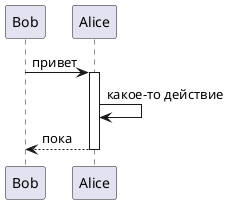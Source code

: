 @startuml
Bob -> Alice : привет
activate Alice
Alice -> Alice : какое-то действие
return пока
@enduml

